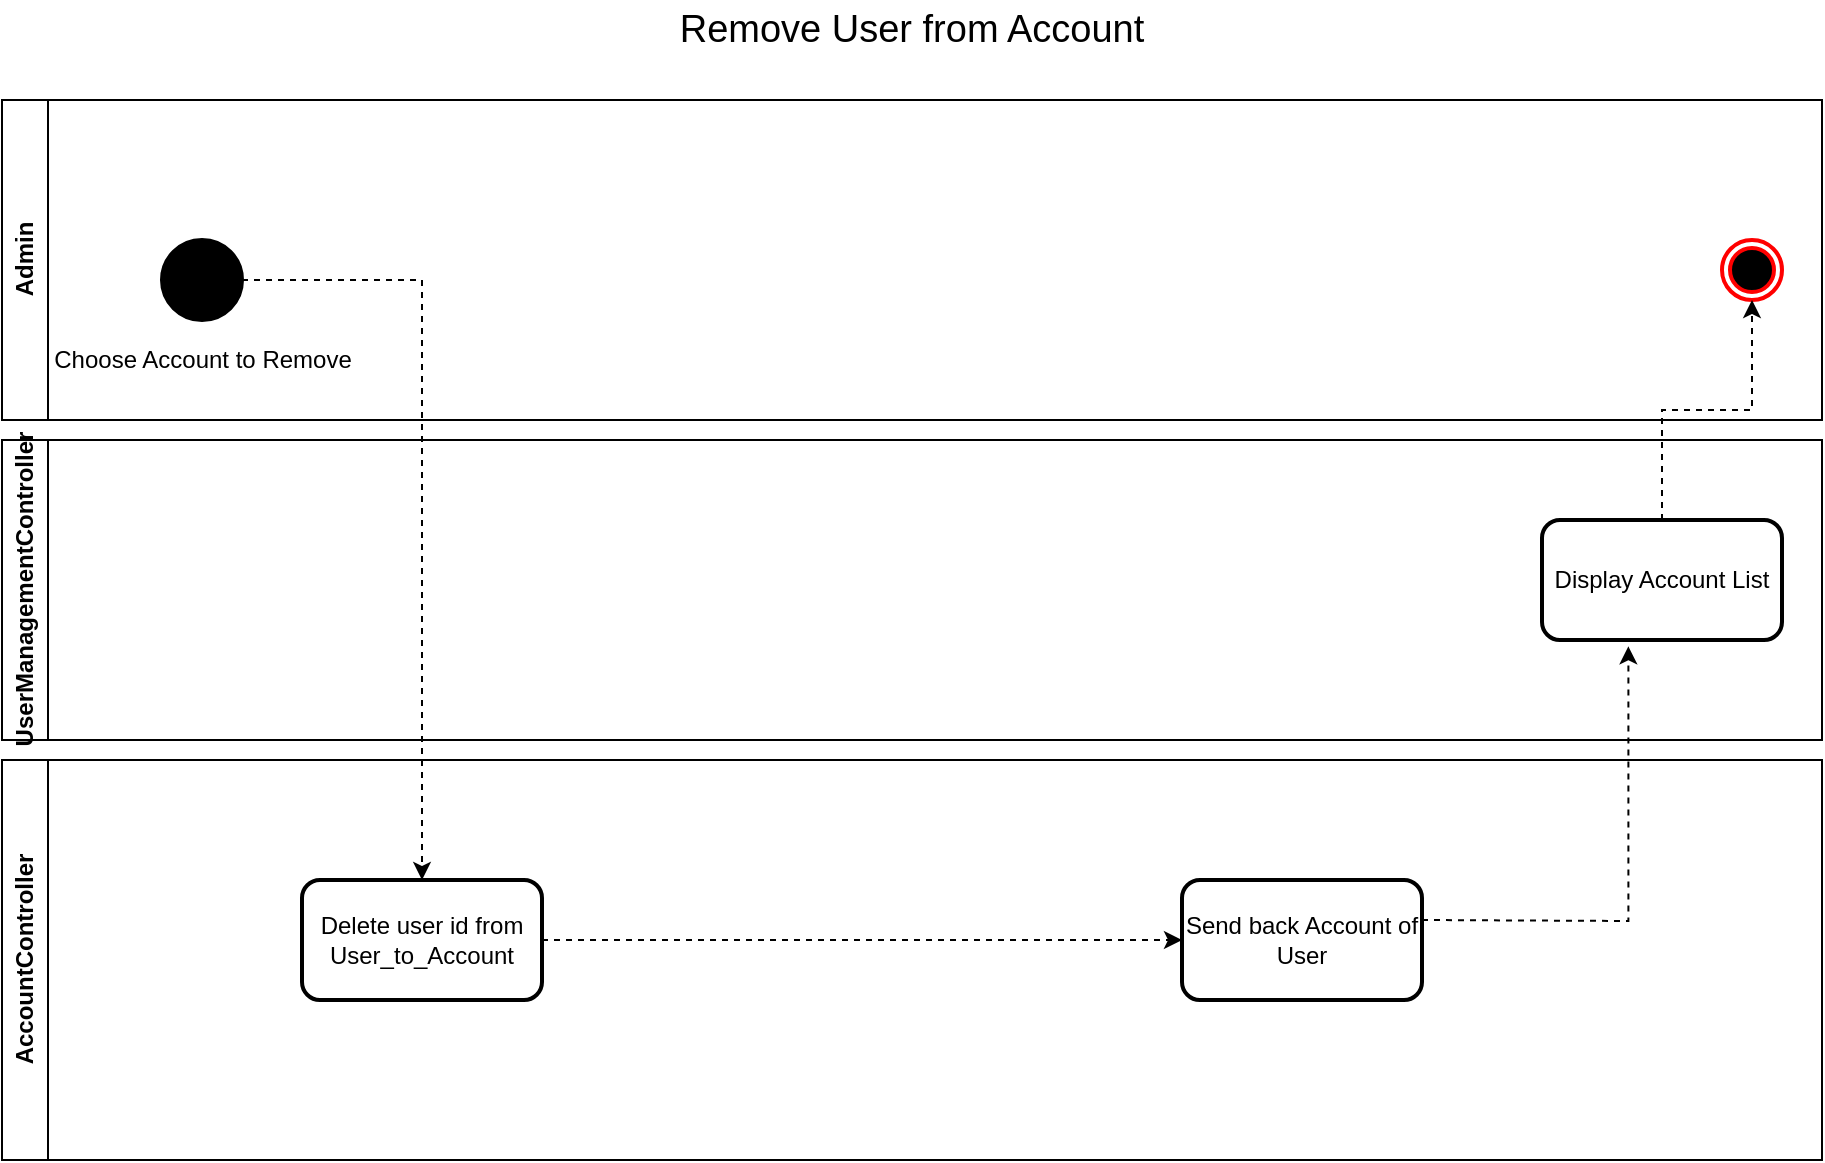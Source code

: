 <mxfile version="20.8.18" type="github">
  <diagram name="Page-1" id="P3PQngJmLElXmFgzYFwt">
    <mxGraphModel dx="1144" dy="647" grid="1" gridSize="10" guides="1" tooltips="1" connect="1" arrows="1" fold="1" page="1" pageScale="1" pageWidth="850" pageHeight="1100" math="0" shadow="0">
      <root>
        <mxCell id="0" />
        <mxCell id="1" parent="0" />
        <mxCell id="cWZmI4s8moaGlqcUPDwN-1" value="Admin" style="swimlane;horizontal=0;whiteSpace=wrap;html=1;" parent="1" vertex="1">
          <mxGeometry x="40" y="130" width="910" height="160" as="geometry" />
        </mxCell>
        <mxCell id="cWZmI4s8moaGlqcUPDwN-2" value="Choose Account to Remove" style="shape=ellipse;html=1;fillColor=strokeColor;strokeWidth=2;verticalLabelPosition=bottom;verticalAlignment=top;perimeter=ellipsePerimeter;" parent="cWZmI4s8moaGlqcUPDwN-1" vertex="1">
          <mxGeometry x="80" y="70" width="40" height="40" as="geometry" />
        </mxCell>
        <mxCell id="cWZmI4s8moaGlqcUPDwN-3" value="" style="ellipse;html=1;shape=endState;fillColor=#000000;strokeColor=#ff0000;strokeWidth=2;fontFamily=Helvetica;fontSize=12;fontColor=default;" parent="cWZmI4s8moaGlqcUPDwN-1" vertex="1">
          <mxGeometry x="860" y="70" width="30" height="30" as="geometry" />
        </mxCell>
        <mxCell id="cWZmI4s8moaGlqcUPDwN-4" value="UserManagementController" style="swimlane;horizontal=0;whiteSpace=wrap;html=1;" parent="1" vertex="1">
          <mxGeometry x="40" y="300" width="910" height="150" as="geometry" />
        </mxCell>
        <mxCell id="cWZmI4s8moaGlqcUPDwN-5" value="Display Account List" style="rounded=1;whiteSpace=wrap;html=1;strokeWidth=2;fontFamily=Helvetica;fontSize=12;" parent="cWZmI4s8moaGlqcUPDwN-4" vertex="1">
          <mxGeometry x="770" y="40" width="120" height="60" as="geometry" />
        </mxCell>
        <mxCell id="cWZmI4s8moaGlqcUPDwN-7" value="AccountController" style="swimlane;horizontal=0;whiteSpace=wrap;html=1;" parent="1" vertex="1">
          <mxGeometry x="40" y="460" width="910" height="200" as="geometry" />
        </mxCell>
        <mxCell id="cWZmI4s8moaGlqcUPDwN-8" style="edgeStyle=orthogonalEdgeStyle;rounded=0;orthogonalLoop=1;jettySize=auto;html=1;entryX=0;entryY=0.5;entryDx=0;entryDy=0;dashed=1;" parent="cWZmI4s8moaGlqcUPDwN-7" source="cWZmI4s8moaGlqcUPDwN-9" target="cWZmI4s8moaGlqcUPDwN-10" edge="1">
          <mxGeometry relative="1" as="geometry">
            <mxPoint x="590" y="65" as="targetPoint" />
            <Array as="points" />
          </mxGeometry>
        </mxCell>
        <mxCell id="cWZmI4s8moaGlqcUPDwN-9" value="Delete user id from User_to_Account" style="rounded=1;whiteSpace=wrap;html=1;strokeWidth=2;fontFamily=Helvetica;fontSize=12;" parent="cWZmI4s8moaGlqcUPDwN-7" vertex="1">
          <mxGeometry x="150" y="60" width="120" height="60" as="geometry" />
        </mxCell>
        <mxCell id="cWZmI4s8moaGlqcUPDwN-10" value="Send back Account of User" style="rounded=1;whiteSpace=wrap;html=1;strokeWidth=2;fontFamily=Helvetica;fontSize=12;" parent="cWZmI4s8moaGlqcUPDwN-7" vertex="1">
          <mxGeometry x="590" y="60" width="120" height="60" as="geometry" />
        </mxCell>
        <mxCell id="cWZmI4s8moaGlqcUPDwN-11" style="edgeStyle=orthogonalEdgeStyle;rounded=0;orthogonalLoop=1;jettySize=auto;html=1;entryX=0.5;entryY=1;entryDx=0;entryDy=0;dashed=1;strokeWidth=1;fontFamily=Helvetica;fontSize=12;fontColor=default;" parent="1" source="cWZmI4s8moaGlqcUPDwN-5" target="cWZmI4s8moaGlqcUPDwN-3" edge="1">
          <mxGeometry relative="1" as="geometry" />
        </mxCell>
        <mxCell id="cWZmI4s8moaGlqcUPDwN-13" value="Remove User from Account" style="text;html=1;strokeColor=none;fillColor=none;align=center;verticalAlign=middle;whiteSpace=wrap;rounded=0;fontSize=19;" parent="1" vertex="1">
          <mxGeometry x="355" y="80" width="280" height="30" as="geometry" />
        </mxCell>
        <mxCell id="cWZmI4s8moaGlqcUPDwN-14" style="edgeStyle=orthogonalEdgeStyle;rounded=0;orthogonalLoop=1;jettySize=auto;html=1;entryX=0.36;entryY=1.053;entryDx=0;entryDy=0;entryPerimeter=0;dashed=1;" parent="1" target="cWZmI4s8moaGlqcUPDwN-5" edge="1">
          <mxGeometry relative="1" as="geometry">
            <mxPoint x="750" y="540" as="sourcePoint" />
          </mxGeometry>
        </mxCell>
        <mxCell id="cWZmI4s8moaGlqcUPDwN-16" style="edgeStyle=orthogonalEdgeStyle;rounded=0;orthogonalLoop=1;jettySize=auto;html=1;dashed=1;" parent="1" source="cWZmI4s8moaGlqcUPDwN-2" target="cWZmI4s8moaGlqcUPDwN-9" edge="1">
          <mxGeometry relative="1" as="geometry" />
        </mxCell>
      </root>
    </mxGraphModel>
  </diagram>
</mxfile>
